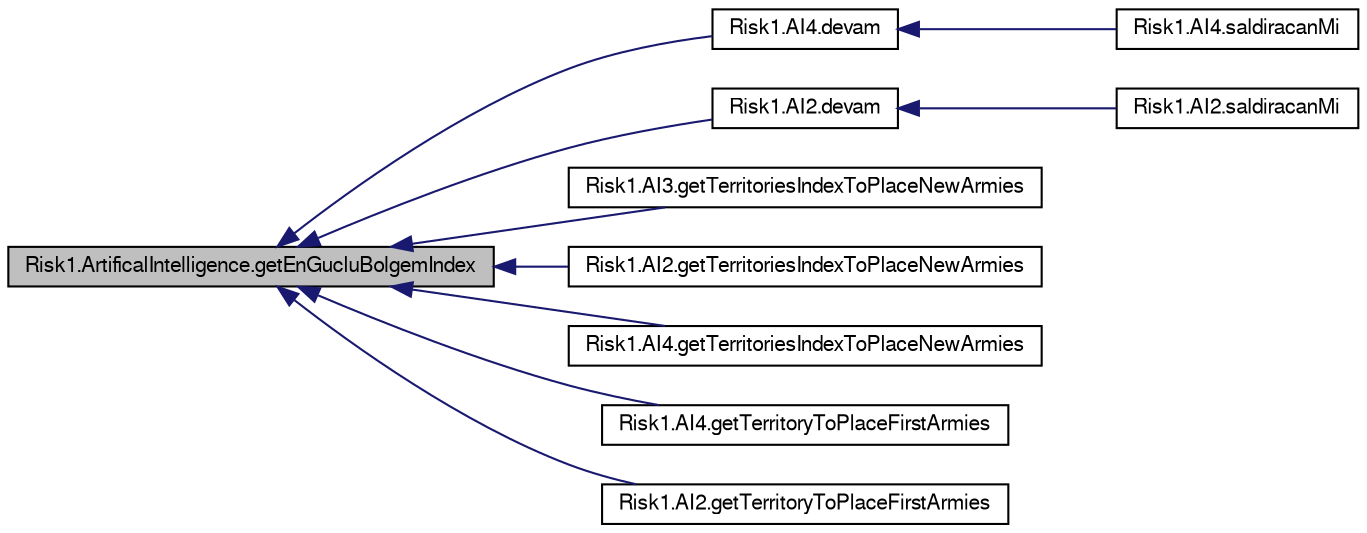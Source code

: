 digraph G
{
  bgcolor="transparent";
  edge [fontname="FreeSans",fontsize="10",labelfontname="FreeSans",labelfontsize="10"];
  node [fontname="FreeSans",fontsize="10",shape=record];
  rankdir="LR";
  Node1 [label="Risk1.ArtificalIntelligence.getEnGucluBolgemIndex",height=0.2,width=0.4,color="black", fillcolor="grey75", style="filled" fontcolor="black"];
  Node1 -> Node2 [dir="back",color="midnightblue",fontsize="10",style="solid",fontname="FreeSans"];
  Node2 [label="Risk1.AI4.devam",height=0.2,width=0.4,color="black",URL="$classRisk1_1_1AI4.html#a3652393c6f74add7886cfab61c00b975",tooltip="Kullanıcının hamle yapmaya devam edip etmeyeceğini belirler."];
  Node2 -> Node3 [dir="back",color="midnightblue",fontsize="10",style="solid",fontname="FreeSans"];
  Node3 [label="Risk1.AI4.saldiracanMi",height=0.2,width=0.4,color="black",URL="$classRisk1_1_1AI4.html#a086f1670a1e9423d27c1f49991f4203b",tooltip="Bu metod kullanıcının saldırı yapmak isteyip istemediğini belirler."];
  Node1 -> Node4 [dir="back",color="midnightblue",fontsize="10",style="solid",fontname="FreeSans"];
  Node4 [label="Risk1.AI2.devam",height=0.2,width=0.4,color="black",URL="$classRisk1_1_1AI2.html#a1705ebdc50faa7063433935184ce3ffb",tooltip="Kullanıcının hamle yapmaya devam edip etmeyeceğini belirler."];
  Node4 -> Node5 [dir="back",color="midnightblue",fontsize="10",style="solid",fontname="FreeSans"];
  Node5 [label="Risk1.AI2.saldiracanMi",height=0.2,width=0.4,color="black",URL="$classRisk1_1_1AI2.html#a66b35cb7b1ac9e75697b94070d13e195",tooltip="Bu metod kullanıcının saldırı yapmak isteyip istemediğini belirler."];
  Node1 -> Node6 [dir="back",color="midnightblue",fontsize="10",style="solid",fontname="FreeSans"];
  Node6 [label="Risk1.AI3.getTerritoriesIndexToPlaceNewArmies",height=0.2,width=0.4,color="black",URL="$classRisk1_1_1AI3.html#a1ea5576f9c4afaf2491fb1da85a26b6a",tooltip="Oyuncu her turn&#39;de kazandığı yeni askerleri hangi bolgelere yerleştireceğini bu metod sayesinde belir..."];
  Node1 -> Node7 [dir="back",color="midnightblue",fontsize="10",style="solid",fontname="FreeSans"];
  Node7 [label="Risk1.AI2.getTerritoriesIndexToPlaceNewArmies",height=0.2,width=0.4,color="black",URL="$classRisk1_1_1AI2.html#aab8c09b5e55af95f1217ed61bcd0bc35",tooltip="Oyuncu her turn&#39;de kazandığı yeni askerleri hangi bolgelere yerleştireceğini bu metod sayesinde belir..."];
  Node1 -> Node8 [dir="back",color="midnightblue",fontsize="10",style="solid",fontname="FreeSans"];
  Node8 [label="Risk1.AI4.getTerritoriesIndexToPlaceNewArmies",height=0.2,width=0.4,color="black",URL="$classRisk1_1_1AI4.html#add6f66591f2cf0863a40b9c6f214ce67",tooltip="Oyuncu her turn&#39;de kazandığı yeni askerleri hangi bolgelere yerleştireceğini bu metod sayesinde belir..."];
  Node1 -> Node9 [dir="back",color="midnightblue",fontsize="10",style="solid",fontname="FreeSans"];
  Node9 [label="Risk1.AI4.getTerritoryToPlaceFirstArmies",height=0.2,width=0.4,color="black",URL="$classRisk1_1_1AI4.html#ab1250f614189fb98632f4e763bcf4fee",tooltip="İlk başta tüm oyunculara verilen ilk askerler dağıtılırken her oyuncuya tek tek askerlerini nereye ko..."];
  Node1 -> Node10 [dir="back",color="midnightblue",fontsize="10",style="solid",fontname="FreeSans"];
  Node10 [label="Risk1.AI2.getTerritoryToPlaceFirstArmies",height=0.2,width=0.4,color="black",URL="$classRisk1_1_1AI2.html#a8adb4300b085ca6c7433e6e5a1173349",tooltip="İlk başta tüm oyunculara verilen ilk askerler dağıtılırken her oyuncuya tek tek askerlerini nereye ko..."];
}
